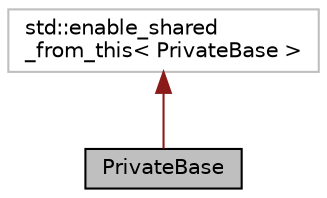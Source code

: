 digraph "PrivateBase"
{
  edge [fontname="Helvetica",fontsize="10",labelfontname="Helvetica",labelfontsize="10"];
  node [fontname="Helvetica",fontsize="10",shape=record];
  Node2 [label="PrivateBase",height=0.2,width=0.4,color="black", fillcolor="grey75", style="filled", fontcolor="black"];
  Node3 -> Node2 [dir="back",color="firebrick4",fontsize="10",style="solid"];
  Node3 [label="std::enable_shared\l_from_this\< PrivateBase \>",height=0.2,width=0.4,color="grey75", fillcolor="white", style="filled"];
}
